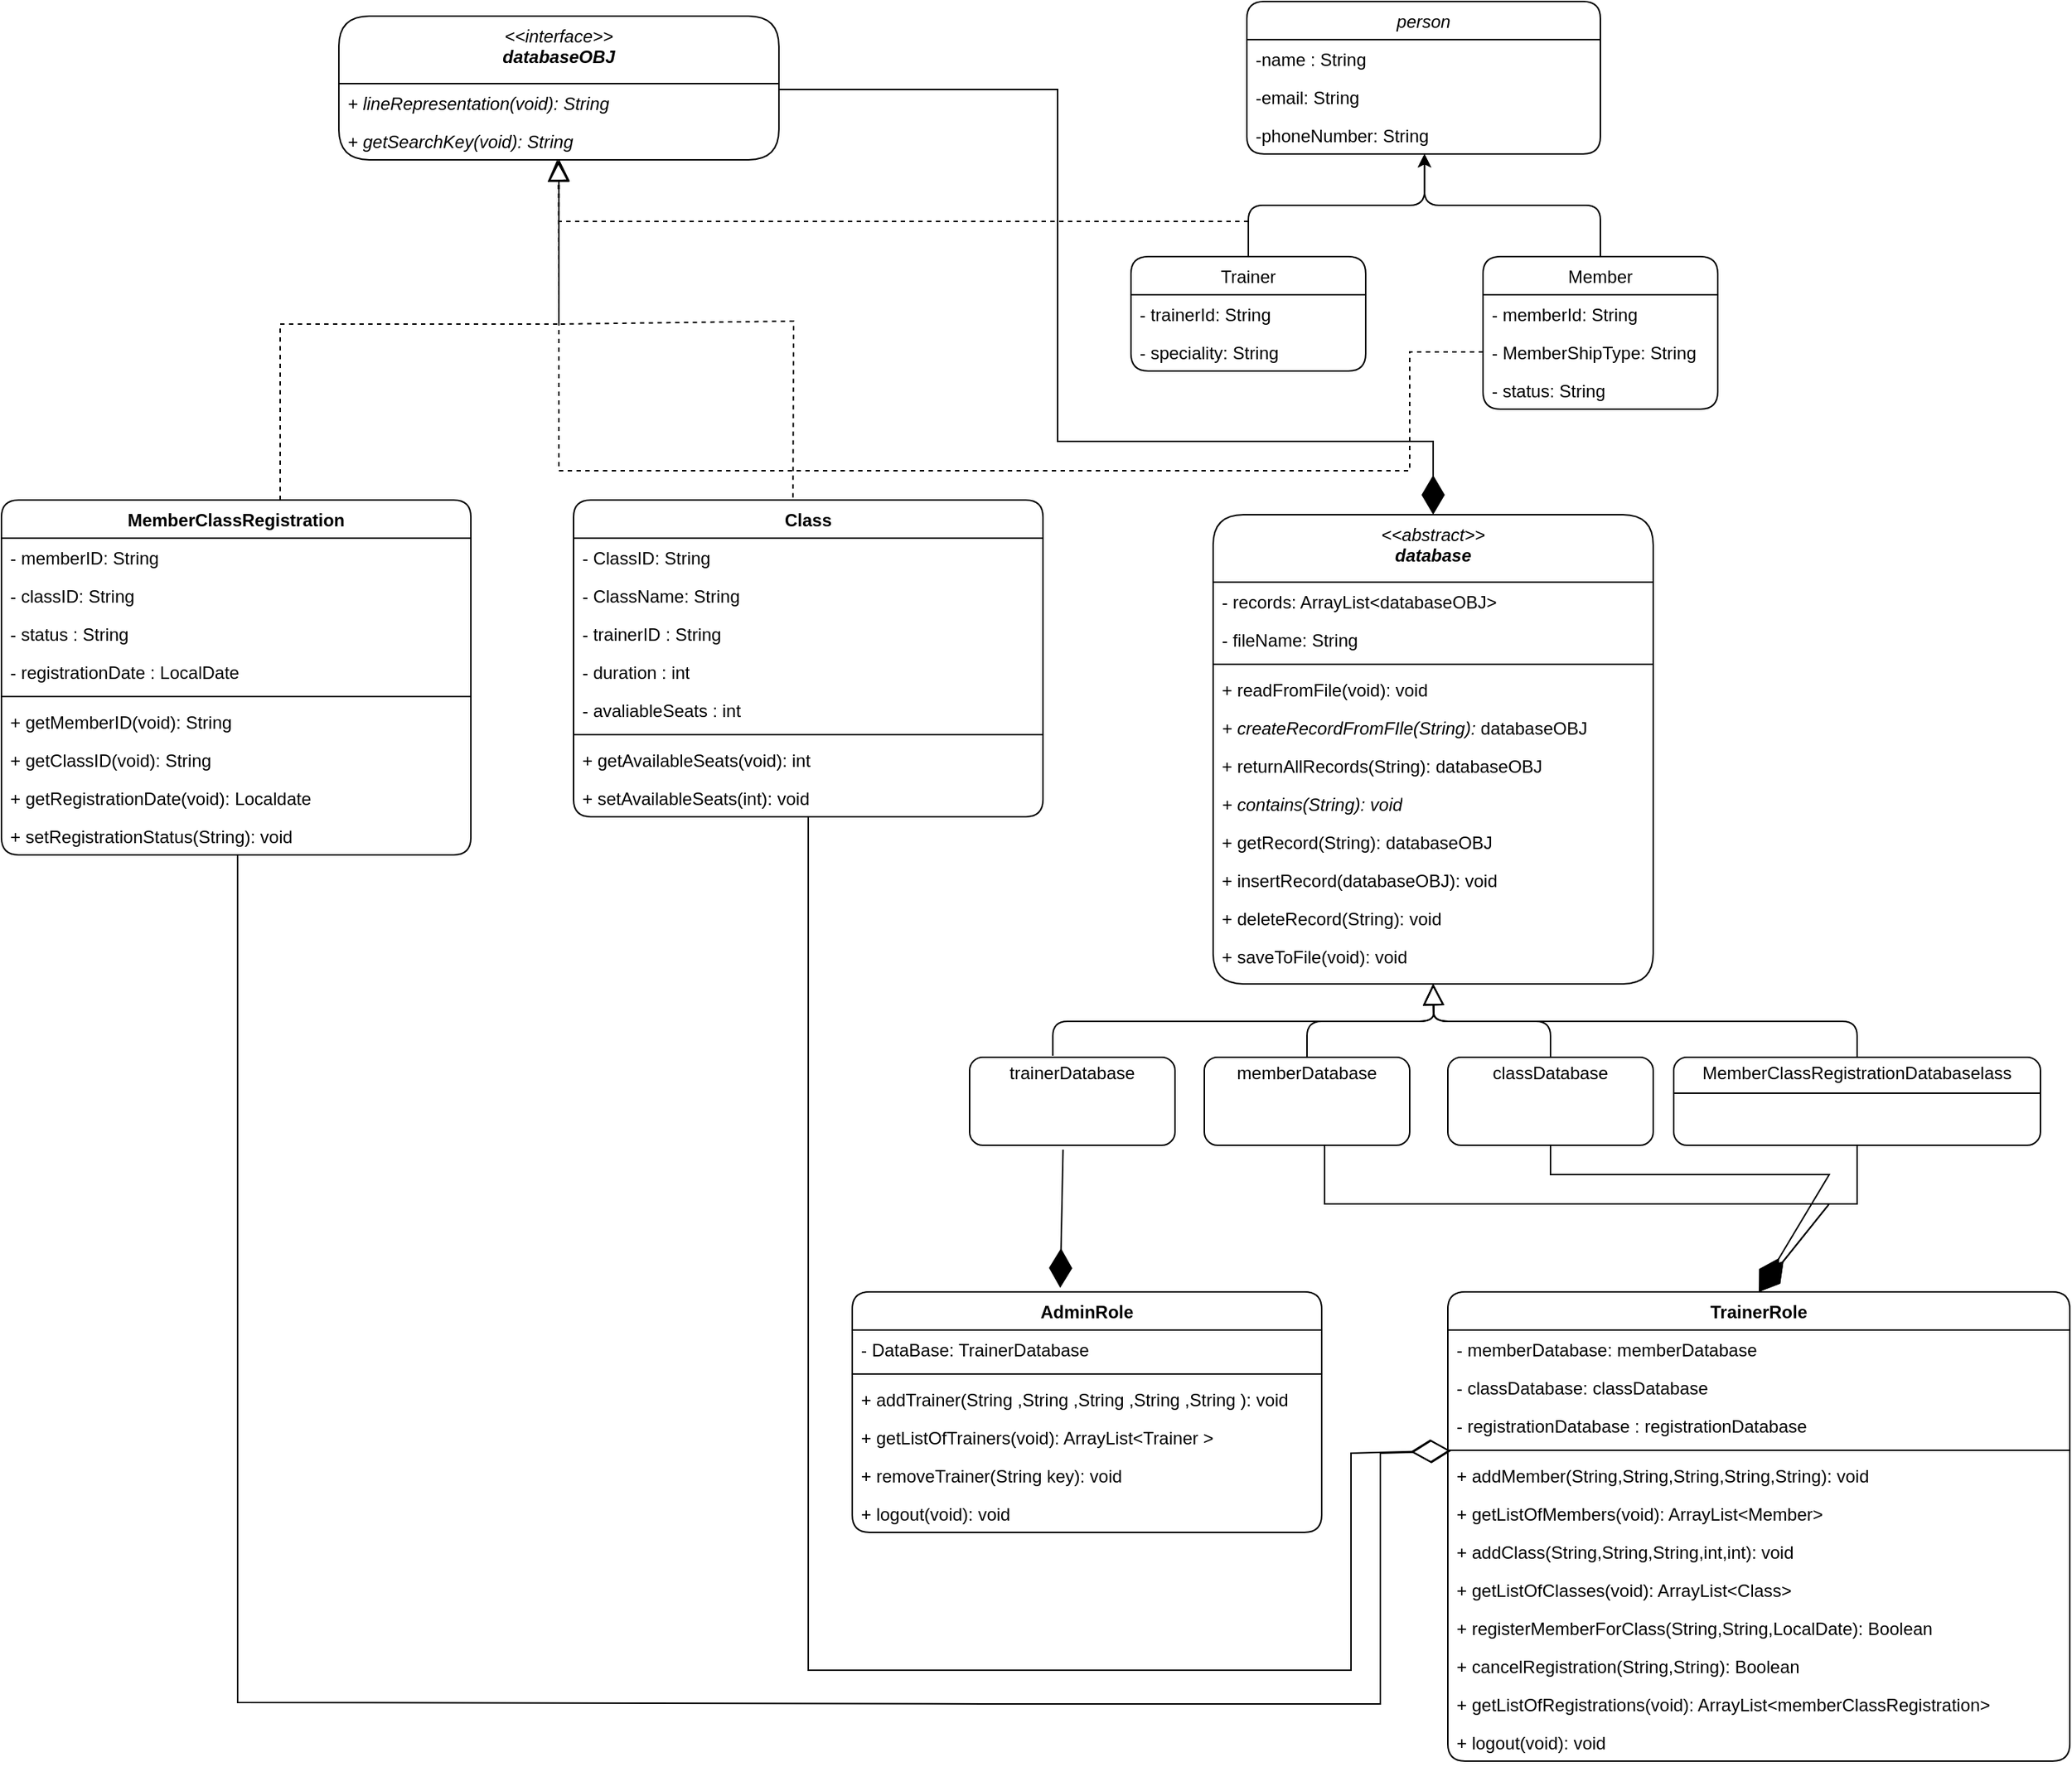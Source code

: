 <mxfile version="24.8.3">
  <diagram name="Page-1" id="gAdB9nPOYO4zGITMe3uy">
    <mxGraphModel dx="3653" dy="667" grid="1" gridSize="10" guides="1" tooltips="1" connect="1" arrows="1" fold="1" page="1" pageScale="1" pageWidth="827" pageHeight="1169" math="0" shadow="0">
      <root>
        <mxCell id="0" />
        <mxCell id="1" parent="0" />
        <mxCell id="HRGRUfHx_FgeZ7gGGEja-18" value="&lt;span style=&quot;font-weight: normal;&quot;&gt;&lt;i&gt;person&lt;/i&gt;&lt;/span&gt;" style="swimlane;fontStyle=1;align=center;verticalAlign=top;childLayout=stackLayout;horizontal=1;startSize=26;horizontalStack=0;resizeParent=1;resizeParentMax=0;resizeLast=0;collapsible=1;marginBottom=0;whiteSpace=wrap;html=1;rounded=1;" parent="1" vertex="1">
          <mxGeometry x="-1391" y="60" width="241" height="104" as="geometry" />
        </mxCell>
        <mxCell id="HRGRUfHx_FgeZ7gGGEja-19" value="-name : String" style="text;strokeColor=none;fillColor=none;align=left;verticalAlign=top;spacingLeft=4;spacingRight=4;overflow=hidden;rotatable=0;points=[[0,0.5],[1,0.5]];portConstraint=eastwest;whiteSpace=wrap;html=1;" parent="HRGRUfHx_FgeZ7gGGEja-18" vertex="1">
          <mxGeometry y="26" width="241" height="26" as="geometry" />
        </mxCell>
        <mxCell id="HRGRUfHx_FgeZ7gGGEja-27" value="-email: String" style="text;strokeColor=none;fillColor=none;align=left;verticalAlign=top;spacingLeft=4;spacingRight=4;overflow=hidden;rotatable=0;points=[[0,0.5],[1,0.5]];portConstraint=eastwest;whiteSpace=wrap;html=1;" parent="HRGRUfHx_FgeZ7gGGEja-18" vertex="1">
          <mxGeometry y="52" width="241" height="26" as="geometry" />
        </mxCell>
        <mxCell id="HRGRUfHx_FgeZ7gGGEja-28" value="-phoneNumber: String" style="text;strokeColor=none;fillColor=none;align=left;verticalAlign=top;spacingLeft=4;spacingRight=4;overflow=hidden;rotatable=0;points=[[0,0.5],[1,0.5]];portConstraint=eastwest;whiteSpace=wrap;html=1;" parent="HRGRUfHx_FgeZ7gGGEja-18" vertex="1">
          <mxGeometry y="78" width="241" height="26" as="geometry" />
        </mxCell>
        <mxCell id="HRGRUfHx_FgeZ7gGGEja-49" style="edgeStyle=orthogonalEdgeStyle;rounded=1;orthogonalLoop=1;jettySize=auto;html=1;exitX=0.5;exitY=0;exitDx=0;exitDy=0;fontFamily=Helvetica;fontSize=12;fontColor=default;fontStyle=0;entryX=0.503;entryY=1.004;entryDx=0;entryDy=0;entryPerimeter=0;" parent="1" source="HRGRUfHx_FgeZ7gGGEja-30" edge="1" target="HRGRUfHx_FgeZ7gGGEja-28">
          <mxGeometry relative="1" as="geometry">
            <mxPoint x="-1280" y="164" as="targetPoint" />
            <Array as="points">
              <mxPoint x="-1390" y="234" />
              <mxPoint x="-1390" y="199" />
              <mxPoint x="-1270" y="199" />
            </Array>
          </mxGeometry>
        </mxCell>
        <mxCell id="HRGRUfHx_FgeZ7gGGEja-30" value="&lt;span style=&quot;font-weight: normal;&quot;&gt;Trainer&lt;/span&gt;" style="swimlane;fontStyle=1;align=center;verticalAlign=top;childLayout=stackLayout;horizontal=1;startSize=26;horizontalStack=0;resizeParent=1;resizeParentMax=0;resizeLast=0;collapsible=1;marginBottom=0;whiteSpace=wrap;html=1;rounded=1;strokeColor=default;fontFamily=Helvetica;fontSize=12;fontColor=default;fillColor=none;" parent="1" vertex="1">
          <mxGeometry x="-1470" y="234" width="160" height="78" as="geometry" />
        </mxCell>
        <mxCell id="HRGRUfHx_FgeZ7gGGEja-31" value="- trainerId: String" style="text;strokeColor=none;fillColor=none;align=left;verticalAlign=top;spacingLeft=4;spacingRight=4;overflow=hidden;rotatable=0;points=[[0,0.5],[1,0.5]];portConstraint=eastwest;whiteSpace=wrap;html=1;fontFamily=Helvetica;fontSize=12;fontColor=default;fontStyle=0;" parent="HRGRUfHx_FgeZ7gGGEja-30" vertex="1">
          <mxGeometry y="26" width="160" height="26" as="geometry" />
        </mxCell>
        <mxCell id="HRGRUfHx_FgeZ7gGGEja-34" value="- speciality: String" style="text;strokeColor=none;fillColor=none;align=left;verticalAlign=top;spacingLeft=4;spacingRight=4;overflow=hidden;rotatable=0;points=[[0,0.5],[1,0.5]];portConstraint=eastwest;whiteSpace=wrap;html=1;fontFamily=Helvetica;fontSize=12;fontColor=default;fontStyle=0;" parent="HRGRUfHx_FgeZ7gGGEja-30" vertex="1">
          <mxGeometry y="52" width="160" height="26" as="geometry" />
        </mxCell>
        <mxCell id="HRGRUfHx_FgeZ7gGGEja-50" style="edgeStyle=orthogonalEdgeStyle;rounded=1;orthogonalLoop=1;jettySize=auto;html=1;exitX=0.5;exitY=0;exitDx=0;exitDy=0;fontFamily=Helvetica;fontSize=12;fontColor=default;fontStyle=0;" parent="1" source="HRGRUfHx_FgeZ7gGGEja-44" edge="1">
          <mxGeometry relative="1" as="geometry">
            <mxPoint x="-1270" y="164" as="targetPoint" />
            <Array as="points">
              <mxPoint x="-1150" y="234" />
              <mxPoint x="-1150" y="199" />
              <mxPoint x="-1270" y="199" />
            </Array>
          </mxGeometry>
        </mxCell>
        <mxCell id="HRGRUfHx_FgeZ7gGGEja-44" value="&lt;span style=&quot;font-weight: normal;&quot;&gt;Member&lt;/span&gt;" style="swimlane;fontStyle=1;align=center;verticalAlign=top;childLayout=stackLayout;horizontal=1;startSize=26;horizontalStack=0;resizeParent=1;resizeParentMax=0;resizeLast=0;collapsible=1;marginBottom=0;whiteSpace=wrap;html=1;rounded=1;strokeColor=default;fontFamily=Helvetica;fontSize=12;fontColor=default;fillColor=none;" parent="1" vertex="1">
          <mxGeometry x="-1230" y="234" width="160" height="104" as="geometry" />
        </mxCell>
        <mxCell id="HRGRUfHx_FgeZ7gGGEja-45" value="- memberId: String" style="text;strokeColor=none;fillColor=none;align=left;verticalAlign=top;spacingLeft=4;spacingRight=4;overflow=hidden;rotatable=0;points=[[0,0.5],[1,0.5]];portConstraint=eastwest;whiteSpace=wrap;html=1;fontFamily=Helvetica;fontSize=12;fontColor=default;fontStyle=0;" parent="HRGRUfHx_FgeZ7gGGEja-44" vertex="1">
          <mxGeometry y="26" width="160" height="26" as="geometry" />
        </mxCell>
        <mxCell id="HRGRUfHx_FgeZ7gGGEja-46" value="- Me&lt;span style=&quot;background-color: initial;&quot;&gt;mberShipType: String&lt;/span&gt;" style="text;strokeColor=none;fillColor=none;align=left;verticalAlign=top;spacingLeft=4;spacingRight=4;overflow=hidden;rotatable=0;points=[[0,0.5],[1,0.5]];portConstraint=eastwest;whiteSpace=wrap;html=1;fontFamily=Helvetica;fontSize=12;fontColor=default;fontStyle=0;" parent="HRGRUfHx_FgeZ7gGGEja-44" vertex="1">
          <mxGeometry y="52" width="160" height="26" as="geometry" />
        </mxCell>
        <mxCell id="HRGRUfHx_FgeZ7gGGEja-48" value="- status: String" style="text;strokeColor=none;fillColor=none;align=left;verticalAlign=top;spacingLeft=4;spacingRight=4;overflow=hidden;rotatable=0;points=[[0,0.5],[1,0.5]];portConstraint=eastwest;whiteSpace=wrap;html=1;fontFamily=Helvetica;fontSize=12;fontColor=default;fontStyle=0;" parent="HRGRUfHx_FgeZ7gGGEja-44" vertex="1">
          <mxGeometry y="78" width="160" height="26" as="geometry" />
        </mxCell>
        <mxCell id="HRGRUfHx_FgeZ7gGGEja-51" value="&lt;div&gt;&lt;span style=&quot;font-weight: normal;&quot;&gt;&lt;i&gt;&amp;lt;&amp;lt;abstract&amp;gt;&amp;gt;&lt;/i&gt;&lt;/span&gt;&lt;/div&gt;&lt;i&gt;database&lt;/i&gt;" style="swimlane;fontStyle=1;align=center;verticalAlign=top;childLayout=stackLayout;horizontal=1;startSize=46;horizontalStack=0;resizeParent=1;resizeParentMax=0;resizeLast=0;collapsible=1;marginBottom=0;whiteSpace=wrap;html=1;rounded=1;strokeColor=default;fontFamily=Helvetica;fontSize=12;fontColor=default;fillColor=none;" parent="1" vertex="1">
          <mxGeometry x="-1414" y="410" width="300" height="320" as="geometry" />
        </mxCell>
        <mxCell id="HRGRUfHx_FgeZ7gGGEja-52" value="- records: ArrayList&amp;lt;databaseOBJ&amp;gt;" style="text;strokeColor=none;fillColor=none;align=left;verticalAlign=top;spacingLeft=4;spacingRight=4;overflow=hidden;rotatable=0;points=[[0,0.5],[1,0.5]];portConstraint=eastwest;whiteSpace=wrap;html=1;fontFamily=Helvetica;fontSize=12;fontColor=default;fontStyle=0;" parent="HRGRUfHx_FgeZ7gGGEja-51" vertex="1">
          <mxGeometry y="46" width="300" height="26" as="geometry" />
        </mxCell>
        <mxCell id="HRGRUfHx_FgeZ7gGGEja-56" value="- fileName: String" style="text;strokeColor=none;fillColor=none;align=left;verticalAlign=top;spacingLeft=4;spacingRight=4;overflow=hidden;rotatable=0;points=[[0,0.5],[1,0.5]];portConstraint=eastwest;whiteSpace=wrap;html=1;fontFamily=Helvetica;fontSize=12;fontColor=default;fontStyle=0;" parent="HRGRUfHx_FgeZ7gGGEja-51" vertex="1">
          <mxGeometry y="72" width="300" height="26" as="geometry" />
        </mxCell>
        <mxCell id="HRGRUfHx_FgeZ7gGGEja-53" value="" style="line;strokeWidth=1;fillColor=none;align=left;verticalAlign=middle;spacingTop=-1;spacingLeft=3;spacingRight=3;rotatable=0;labelPosition=right;points=[];portConstraint=eastwest;strokeColor=inherit;rounded=1;fontFamily=Helvetica;fontSize=12;fontColor=default;fontStyle=0;" parent="HRGRUfHx_FgeZ7gGGEja-51" vertex="1">
          <mxGeometry y="98" width="300" height="8" as="geometry" />
        </mxCell>
        <mxCell id="HRGRUfHx_FgeZ7gGGEja-54" value="+ readFromFile(void): void" style="text;strokeColor=none;fillColor=none;align=left;verticalAlign=top;spacingLeft=4;spacingRight=4;overflow=hidden;rotatable=0;points=[[0,0.5],[1,0.5]];portConstraint=eastwest;whiteSpace=wrap;html=1;fontFamily=Helvetica;fontSize=12;fontColor=default;fontStyle=0;" parent="HRGRUfHx_FgeZ7gGGEja-51" vertex="1">
          <mxGeometry y="106" width="300" height="26" as="geometry" />
        </mxCell>
        <mxCell id="HRGRUfHx_FgeZ7gGGEja-57" value="+ createRecordFromFIle(String):&amp;nbsp;&lt;span style=&quot;font-style: normal;&quot;&gt;databaseOBJ&lt;/span&gt;" style="text;strokeColor=none;fillColor=none;align=left;verticalAlign=top;spacingLeft=4;spacingRight=4;overflow=hidden;rotatable=0;points=[[0,0.5],[1,0.5]];portConstraint=eastwest;whiteSpace=wrap;html=1;fontFamily=Helvetica;fontSize=12;fontColor=default;fontStyle=2;" parent="HRGRUfHx_FgeZ7gGGEja-51" vertex="1">
          <mxGeometry y="132" width="300" height="26" as="geometry" />
        </mxCell>
        <mxCell id="HRGRUfHx_FgeZ7gGGEja-60" value="+ returnAllRecords(String):&amp;nbsp;&lt;span style=&quot;&quot;&gt;databaseOBJ&lt;/span&gt;" style="text;strokeColor=none;fillColor=none;align=left;verticalAlign=top;spacingLeft=4;spacingRight=4;overflow=hidden;rotatable=0;points=[[0,0.5],[1,0.5]];portConstraint=eastwest;whiteSpace=wrap;html=1;fontFamily=Helvetica;fontSize=12;fontColor=default;fontStyle=0;" parent="HRGRUfHx_FgeZ7gGGEja-51" vertex="1">
          <mxGeometry y="158" width="300" height="26" as="geometry" />
        </mxCell>
        <mxCell id="HRGRUfHx_FgeZ7gGGEja-61" value="+ contains(String): void&lt;div&gt;&lt;br&gt;&lt;/div&gt;" style="text;strokeColor=none;fillColor=none;align=left;verticalAlign=top;spacingLeft=4;spacingRight=4;overflow=hidden;rotatable=0;points=[[0,0.5],[1,0.5]];portConstraint=eastwest;whiteSpace=wrap;html=1;fontFamily=Helvetica;fontSize=12;fontColor=default;fontStyle=2;" parent="HRGRUfHx_FgeZ7gGGEja-51" vertex="1">
          <mxGeometry y="184" width="300" height="26" as="geometry" />
        </mxCell>
        <mxCell id="HRGRUfHx_FgeZ7gGGEja-62" value="+ getRecord(String):&amp;nbsp;&lt;span style=&quot;&quot;&gt;databaseOBJ&lt;/span&gt;&lt;div&gt;&lt;br&gt;&lt;/div&gt;" style="text;strokeColor=none;fillColor=none;align=left;verticalAlign=top;spacingLeft=4;spacingRight=4;overflow=hidden;rotatable=0;points=[[0,0.5],[1,0.5]];portConstraint=eastwest;whiteSpace=wrap;html=1;fontFamily=Helvetica;fontSize=12;fontColor=default;fontStyle=0;" parent="HRGRUfHx_FgeZ7gGGEja-51" vertex="1">
          <mxGeometry y="210" width="300" height="26" as="geometry" />
        </mxCell>
        <mxCell id="HRGRUfHx_FgeZ7gGGEja-63" value="+ insertRecord(&lt;span style=&quot;&quot;&gt;databaseOBJ&lt;/span&gt;): void" style="text;strokeColor=none;fillColor=none;align=left;verticalAlign=top;spacingLeft=4;spacingRight=4;overflow=hidden;rotatable=0;points=[[0,0.5],[1,0.5]];portConstraint=eastwest;whiteSpace=wrap;html=1;fontFamily=Helvetica;fontSize=12;fontColor=default;fontStyle=0;" parent="HRGRUfHx_FgeZ7gGGEja-51" vertex="1">
          <mxGeometry y="236" width="300" height="26" as="geometry" />
        </mxCell>
        <mxCell id="HRGRUfHx_FgeZ7gGGEja-64" value="+ deleteRecord(String): void" style="text;strokeColor=none;fillColor=none;align=left;verticalAlign=top;spacingLeft=4;spacingRight=4;overflow=hidden;rotatable=0;points=[[0,0.5],[1,0.5]];portConstraint=eastwest;whiteSpace=wrap;html=1;fontFamily=Helvetica;fontSize=12;fontColor=default;fontStyle=0;" parent="HRGRUfHx_FgeZ7gGGEja-51" vertex="1">
          <mxGeometry y="262" width="300" height="26" as="geometry" />
        </mxCell>
        <mxCell id="HRGRUfHx_FgeZ7gGGEja-65" value="+ saveToFile(void): void" style="text;strokeColor=none;fillColor=none;align=left;verticalAlign=top;spacingLeft=4;spacingRight=4;overflow=hidden;rotatable=0;points=[[0,0.5],[1,0.5]];portConstraint=eastwest;whiteSpace=wrap;html=1;fontFamily=Helvetica;fontSize=12;fontColor=default;fontStyle=0;" parent="HRGRUfHx_FgeZ7gGGEja-51" vertex="1">
          <mxGeometry y="288" width="300" height="32" as="geometry" />
        </mxCell>
        <mxCell id="HRGRUfHx_FgeZ7gGGEja-66" value="&lt;p style=&quot;margin: 4px 0px 0px;&quot;&gt;trainerDatabase&lt;/p&gt;" style="verticalAlign=top;align=center;overflow=fill;html=1;whiteSpace=wrap;rounded=1;strokeColor=default;fontFamily=Helvetica;fontSize=12;fontColor=default;fontStyle=0;fillColor=none;" parent="1" vertex="1">
          <mxGeometry x="-1580" y="780" width="140" height="60" as="geometry" />
        </mxCell>
        <mxCell id="HRGRUfHx_FgeZ7gGGEja-67" value="&lt;p style=&quot;margin:0px;margin-top:4px;text-align:center;&quot;&gt;classDatabase&lt;/p&gt;" style="verticalAlign=top;align=left;overflow=fill;html=1;whiteSpace=wrap;rounded=1;strokeColor=default;fontFamily=Helvetica;fontSize=12;fontColor=default;fontStyle=0;fillColor=none;" parent="1" vertex="1">
          <mxGeometry x="-1254" y="780" width="140" height="60" as="geometry" />
        </mxCell>
        <mxCell id="HRGRUfHx_FgeZ7gGGEja-69" value="&lt;p style=&quot;margin:0px;margin-top:4px;text-align:center;&quot;&gt;MemberClassRegistrationDatabaselass&lt;/p&gt;&lt;hr size=&quot;1&quot; style=&quot;border-style:solid;&quot;&gt;&lt;div style=&quot;height:2px;&quot;&gt;&lt;/div&gt;" style="verticalAlign=top;align=left;overflow=fill;html=1;whiteSpace=wrap;rounded=1;strokeColor=default;fontFamily=Helvetica;fontSize=12;fontColor=default;fontStyle=0;fillColor=none;" parent="1" vertex="1">
          <mxGeometry x="-1100" y="780" width="250" height="60" as="geometry" />
        </mxCell>
        <mxCell id="HRGRUfHx_FgeZ7gGGEja-70" value="&lt;p style=&quot;margin:0px;margin-top:4px;text-align:center;&quot;&gt;&lt;/p&gt;&lt;div style=&quot;text-align: center; height: 2px;&quot;&gt;memberDatabase&lt;/div&gt;" style="verticalAlign=top;align=left;overflow=fill;html=1;whiteSpace=wrap;rounded=1;strokeColor=default;fontFamily=Helvetica;fontSize=12;fontColor=default;fontStyle=0;fillColor=none;" parent="1" vertex="1">
          <mxGeometry x="-1420" y="780" width="140" height="60" as="geometry" />
        </mxCell>
        <mxCell id="HRGRUfHx_FgeZ7gGGEja-80" value="" style="endArrow=block;endFill=0;endSize=12;html=1;rounded=1;fontFamily=Helvetica;fontSize=12;fontColor=default;fontStyle=0;edgeStyle=orthogonalEdgeStyle;exitX=0.5;exitY=0;exitDx=0;exitDy=0;" parent="1" source="HRGRUfHx_FgeZ7gGGEja-70" edge="1">
          <mxGeometry width="160" relative="1" as="geometry">
            <mxPoint x="-1584" y="730" as="sourcePoint" />
            <mxPoint x="-1264" y="730" as="targetPoint" />
          </mxGeometry>
        </mxCell>
        <mxCell id="HRGRUfHx_FgeZ7gGGEja-81" value="" style="endArrow=block;endFill=0;endSize=12;html=1;rounded=1;fontFamily=Helvetica;fontSize=12;fontColor=default;fontStyle=0;edgeStyle=orthogonalEdgeStyle;exitX=0.405;exitY=-0.017;exitDx=0;exitDy=0;exitPerimeter=0;" parent="1" source="HRGRUfHx_FgeZ7gGGEja-66" edge="1">
          <mxGeometry width="160" relative="1" as="geometry">
            <mxPoint x="-1574" y="790" as="sourcePoint" />
            <mxPoint x="-1264" y="730" as="targetPoint" />
          </mxGeometry>
        </mxCell>
        <mxCell id="HRGRUfHx_FgeZ7gGGEja-82" value="" style="endArrow=block;endFill=0;endSize=12;html=1;rounded=1;fontFamily=Helvetica;fontSize=12;fontColor=default;fontStyle=0;edgeStyle=orthogonalEdgeStyle;exitX=0.5;exitY=0;exitDx=0;exitDy=0;" parent="1" source="HRGRUfHx_FgeZ7gGGEja-67" edge="1">
          <mxGeometry width="160" relative="1" as="geometry">
            <mxPoint x="-1427" y="789" as="sourcePoint" />
            <mxPoint x="-1264" y="730" as="targetPoint" />
          </mxGeometry>
        </mxCell>
        <mxCell id="HRGRUfHx_FgeZ7gGGEja-86" value="" style="endArrow=block;endFill=0;endSize=12;html=1;rounded=1;fontFamily=Helvetica;fontSize=12;fontColor=default;fontStyle=0;edgeStyle=orthogonalEdgeStyle;exitX=0.5;exitY=0;exitDx=0;exitDy=0;" parent="1" source="HRGRUfHx_FgeZ7gGGEja-69" edge="1">
          <mxGeometry width="160" relative="1" as="geometry">
            <mxPoint x="-1088" y="790" as="sourcePoint" />
            <mxPoint x="-1264" y="730" as="targetPoint" />
          </mxGeometry>
        </mxCell>
        <mxCell id="HRGRUfHx_FgeZ7gGGEja-91" value="AdminRole" style="swimlane;fontStyle=1;align=center;verticalAlign=top;childLayout=stackLayout;horizontal=1;startSize=26;horizontalStack=0;resizeParent=1;resizeParentMax=0;resizeLast=0;collapsible=1;marginBottom=0;whiteSpace=wrap;html=1;rounded=1;strokeColor=default;fontFamily=Helvetica;fontSize=12;fontColor=default;fillColor=none;" parent="1" vertex="1">
          <mxGeometry x="-1660" y="940" width="320" height="164" as="geometry" />
        </mxCell>
        <mxCell id="HRGRUfHx_FgeZ7gGGEja-92" value="- DataBase: TrainerDatabase" style="text;strokeColor=none;fillColor=none;align=left;verticalAlign=top;spacingLeft=4;spacingRight=4;overflow=hidden;rotatable=0;points=[[0,0.5],[1,0.5]];portConstraint=eastwest;whiteSpace=wrap;html=1;fontFamily=Helvetica;fontSize=12;fontColor=default;fontStyle=0;" parent="HRGRUfHx_FgeZ7gGGEja-91" vertex="1">
          <mxGeometry y="26" width="320" height="26" as="geometry" />
        </mxCell>
        <mxCell id="HRGRUfHx_FgeZ7gGGEja-93" value="" style="line;strokeWidth=1;fillColor=none;align=left;verticalAlign=middle;spacingTop=-1;spacingLeft=3;spacingRight=3;rotatable=0;labelPosition=right;points=[];portConstraint=eastwest;strokeColor=inherit;rounded=1;fontFamily=Helvetica;fontSize=12;fontColor=default;fontStyle=0;" parent="HRGRUfHx_FgeZ7gGGEja-91" vertex="1">
          <mxGeometry y="52" width="320" height="8" as="geometry" />
        </mxCell>
        <mxCell id="HRGRUfHx_FgeZ7gGGEja-94" value="+ addTrainer(String&amp;nbsp;,String&amp;nbsp;,String&amp;nbsp;,String&amp;nbsp;,String&amp;nbsp;): void" style="text;strokeColor=none;fillColor=none;align=left;verticalAlign=top;spacingLeft=4;spacingRight=4;overflow=hidden;rotatable=0;points=[[0,0.5],[1,0.5]];portConstraint=eastwest;whiteSpace=wrap;html=1;fontFamily=Helvetica;fontSize=12;fontColor=default;fontStyle=0;" parent="HRGRUfHx_FgeZ7gGGEja-91" vertex="1">
          <mxGeometry y="60" width="320" height="26" as="geometry" />
        </mxCell>
        <mxCell id="HRGRUfHx_FgeZ7gGGEja-95" value="+ getListOfTrainers(void): ArrayList&amp;lt;Trainer &amp;gt;" style="text;strokeColor=none;fillColor=none;align=left;verticalAlign=top;spacingLeft=4;spacingRight=4;overflow=hidden;rotatable=0;points=[[0,0.5],[1,0.5]];portConstraint=eastwest;whiteSpace=wrap;html=1;fontFamily=Helvetica;fontSize=12;fontColor=default;fontStyle=0;" parent="HRGRUfHx_FgeZ7gGGEja-91" vertex="1">
          <mxGeometry y="86" width="320" height="26" as="geometry" />
        </mxCell>
        <mxCell id="HRGRUfHx_FgeZ7gGGEja-96" value="+ removeTrainer(String key): void" style="text;strokeColor=none;fillColor=none;align=left;verticalAlign=top;spacingLeft=4;spacingRight=4;overflow=hidden;rotatable=0;points=[[0,0.5],[1,0.5]];portConstraint=eastwest;whiteSpace=wrap;html=1;fontFamily=Helvetica;fontSize=12;fontColor=default;fontStyle=0;" parent="HRGRUfHx_FgeZ7gGGEja-91" vertex="1">
          <mxGeometry y="112" width="320" height="26" as="geometry" />
        </mxCell>
        <mxCell id="HRGRUfHx_FgeZ7gGGEja-97" value="+ logout(void): void" style="text;strokeColor=none;fillColor=none;align=left;verticalAlign=top;spacingLeft=4;spacingRight=4;overflow=hidden;rotatable=0;points=[[0,0.5],[1,0.5]];portConstraint=eastwest;whiteSpace=wrap;html=1;fontFamily=Helvetica;fontSize=12;fontColor=default;fontStyle=0;" parent="HRGRUfHx_FgeZ7gGGEja-91" vertex="1">
          <mxGeometry y="138" width="320" height="26" as="geometry" />
        </mxCell>
        <mxCell id="HRGRUfHx_FgeZ7gGGEja-98" value="Class" style="swimlane;fontStyle=1;align=center;verticalAlign=top;childLayout=stackLayout;horizontal=1;startSize=26;horizontalStack=0;resizeParent=1;resizeParentMax=0;resizeLast=0;collapsible=1;marginBottom=0;whiteSpace=wrap;html=1;rounded=1;strokeColor=default;fontFamily=Helvetica;fontSize=12;fontColor=default;fillColor=none;" parent="1" vertex="1">
          <mxGeometry x="-1850" y="400" width="320" height="216" as="geometry" />
        </mxCell>
        <mxCell id="HRGRUfHx_FgeZ7gGGEja-99" value="- ClassID: String" style="text;strokeColor=none;fillColor=none;align=left;verticalAlign=top;spacingLeft=4;spacingRight=4;overflow=hidden;rotatable=0;points=[[0,0.5],[1,0.5]];portConstraint=eastwest;whiteSpace=wrap;html=1;fontFamily=Helvetica;fontSize=12;fontColor=default;fontStyle=0;" parent="HRGRUfHx_FgeZ7gGGEja-98" vertex="1">
          <mxGeometry y="26" width="320" height="26" as="geometry" />
        </mxCell>
        <mxCell id="HRGRUfHx_FgeZ7gGGEja-102" value="- ClassName: String" style="text;strokeColor=none;fillColor=none;align=left;verticalAlign=top;spacingLeft=4;spacingRight=4;overflow=hidden;rotatable=0;points=[[0,0.5],[1,0.5]];portConstraint=eastwest;whiteSpace=wrap;html=1;fontFamily=Helvetica;fontSize=12;fontColor=default;fontStyle=0;" parent="HRGRUfHx_FgeZ7gGGEja-98" vertex="1">
          <mxGeometry y="52" width="320" height="26" as="geometry" />
        </mxCell>
        <mxCell id="HRGRUfHx_FgeZ7gGGEja-104" value="-&amp;nbsp;trainerID&amp;nbsp;&lt;span style=&quot;color: rgba(0, 0, 0, 0); font-family: monospace; font-size: 0px; text-wrap: nowrap;&quot;&gt;%3CmxGraphModel%3E%3Croot%3E%3CmxCell%20id%3D%220%22%2F%3E%3CmxCell%20id%3D%221%22%20parent%3D%220%22%2F%3E%3CmxCell%20id%3D%222%22%20value%3D%22-%20ClassName%3A%20String%22%20style%3D%22text%3BstrokeColor%3Dnone%3BfillColor%3Dnone%3Balign%3Dleft%3BverticalAlign%3Dtop%3BspacingLeft%3D4%3BspacingRight%3D4%3Boverflow%3Dhidden%3Brotatable%3D0%3Bpoints%3D%5B%5B0%2C0.5%5D%2C%5B1%2C0.5%5D%5D%3BportConstraint%3Deastwest%3BwhiteSpace%3Dwrap%3Bhtml%3D1%3BfontFamily%3DHelvetica%3BfontSize%3D12%3BfontColor%3Ddefault%3BfontStyle%3D0%3B%22%20vertex%3D%221%22%20parent%3D%221%22%3E%3CmxGeometry%20x%3D%22-690%22%20y%3D%22388%22%20width%3D%22160%22%20height%3D%2226%22%20as%3D%22geometry%22%2F%3E%3C%2FmxCell%3E%3C%2Froot%3E%3C%2FmxGraphModel%3E&lt;/span&gt;: String" style="text;strokeColor=none;fillColor=none;align=left;verticalAlign=top;spacingLeft=4;spacingRight=4;overflow=hidden;rotatable=0;points=[[0,0.5],[1,0.5]];portConstraint=eastwest;whiteSpace=wrap;html=1;fontFamily=Helvetica;fontSize=12;fontColor=default;fontStyle=0;" parent="HRGRUfHx_FgeZ7gGGEja-98" vertex="1">
          <mxGeometry y="78" width="320" height="26" as="geometry" />
        </mxCell>
        <mxCell id="HRGRUfHx_FgeZ7gGGEja-105" value="- duration : int" style="text;strokeColor=none;fillColor=none;align=left;verticalAlign=top;spacingLeft=4;spacingRight=4;overflow=hidden;rotatable=0;points=[[0,0.5],[1,0.5]];portConstraint=eastwest;whiteSpace=wrap;html=1;fontFamily=Helvetica;fontSize=12;fontColor=default;fontStyle=0;" parent="HRGRUfHx_FgeZ7gGGEja-98" vertex="1">
          <mxGeometry y="104" width="320" height="26" as="geometry" />
        </mxCell>
        <mxCell id="HRGRUfHx_FgeZ7gGGEja-106" value="- avaliableSeats : int" style="text;strokeColor=none;fillColor=none;align=left;verticalAlign=top;spacingLeft=4;spacingRight=4;overflow=hidden;rotatable=0;points=[[0,0.5],[1,0.5]];portConstraint=eastwest;whiteSpace=wrap;html=1;fontFamily=Helvetica;fontSize=12;fontColor=default;fontStyle=0;" parent="HRGRUfHx_FgeZ7gGGEja-98" vertex="1">
          <mxGeometry y="130" width="320" height="26" as="geometry" />
        </mxCell>
        <mxCell id="HRGRUfHx_FgeZ7gGGEja-100" value="" style="line;strokeWidth=1;fillColor=none;align=left;verticalAlign=middle;spacingTop=-1;spacingLeft=3;spacingRight=3;rotatable=0;labelPosition=right;points=[];portConstraint=eastwest;strokeColor=inherit;rounded=1;fontFamily=Helvetica;fontSize=12;fontColor=default;fontStyle=0;" parent="HRGRUfHx_FgeZ7gGGEja-98" vertex="1">
          <mxGeometry y="156" width="320" height="8" as="geometry" />
        </mxCell>
        <mxCell id="HRGRUfHx_FgeZ7gGGEja-101" value="+ getAvailableSeats(void): int" style="text;strokeColor=none;fillColor=none;align=left;verticalAlign=top;spacingLeft=4;spacingRight=4;overflow=hidden;rotatable=0;points=[[0,0.5],[1,0.5]];portConstraint=eastwest;whiteSpace=wrap;html=1;fontFamily=Helvetica;fontSize=12;fontColor=default;fontStyle=0;" parent="HRGRUfHx_FgeZ7gGGEja-98" vertex="1">
          <mxGeometry y="164" width="320" height="26" as="geometry" />
        </mxCell>
        <mxCell id="HRGRUfHx_FgeZ7gGGEja-109" value="+ setAvailableSeats(int): void" style="text;strokeColor=none;fillColor=none;align=left;verticalAlign=top;spacingLeft=4;spacingRight=4;overflow=hidden;rotatable=0;points=[[0,0.5],[1,0.5]];portConstraint=eastwest;whiteSpace=wrap;html=1;fontFamily=Helvetica;fontSize=12;fontColor=default;fontStyle=0;" parent="HRGRUfHx_FgeZ7gGGEja-98" vertex="1">
          <mxGeometry y="190" width="320" height="26" as="geometry" />
        </mxCell>
        <mxCell id="HRGRUfHx_FgeZ7gGGEja-116" value="MemberClassRegistration" style="swimlane;fontStyle=1;align=center;verticalAlign=top;childLayout=stackLayout;horizontal=1;startSize=26;horizontalStack=0;resizeParent=1;resizeParentMax=0;resizeLast=0;collapsible=1;marginBottom=0;whiteSpace=wrap;html=1;rounded=1;strokeColor=default;fontFamily=Helvetica;fontSize=12;fontColor=default;fillColor=none;" parent="1" vertex="1">
          <mxGeometry x="-2240" y="400" width="320" height="242" as="geometry" />
        </mxCell>
        <mxCell id="HRGRUfHx_FgeZ7gGGEja-117" value="- memberID: String" style="text;strokeColor=none;fillColor=none;align=left;verticalAlign=top;spacingLeft=4;spacingRight=4;overflow=hidden;rotatable=0;points=[[0,0.5],[1,0.5]];portConstraint=eastwest;whiteSpace=wrap;html=1;fontFamily=Helvetica;fontSize=12;fontColor=default;fontStyle=0;" parent="HRGRUfHx_FgeZ7gGGEja-116" vertex="1">
          <mxGeometry y="26" width="320" height="26" as="geometry" />
        </mxCell>
        <mxCell id="HRGRUfHx_FgeZ7gGGEja-118" value="- classID: String" style="text;strokeColor=none;fillColor=none;align=left;verticalAlign=top;spacingLeft=4;spacingRight=4;overflow=hidden;rotatable=0;points=[[0,0.5],[1,0.5]];portConstraint=eastwest;whiteSpace=wrap;html=1;fontFamily=Helvetica;fontSize=12;fontColor=default;fontStyle=0;" parent="HRGRUfHx_FgeZ7gGGEja-116" vertex="1">
          <mxGeometry y="52" width="320" height="26" as="geometry" />
        </mxCell>
        <mxCell id="HRGRUfHx_FgeZ7gGGEja-119" value="-&amp;nbsp;status&amp;nbsp;&lt;span style=&quot;color: rgba(0, 0, 0, 0); font-family: monospace; font-size: 0px; text-wrap: nowrap;&quot;&gt;%3CmxGraphModel%3E%3Croot%3E%3CmxCell%20id%3D%220%22%2F%3E%3CmxCell%20id%3D%221%22%20parent%3D%220%22%2F%3E%3CmxCell%20id%3D%222%22%20value%3D%22-%20ClassName%3A%20String%22%20style%3D%22text%3BstrokeColor%3Dnone%3BfillColor%3Dnone%3Balign%3Dleft%3BverticalAlign%3Dtop%3BspacingLeft%3D4%3BspacingRight%3D4%3Boverflow%3Dhidden%3Brotatable%3D0%3Bpoints%3D%5B%5B0%2C0.5%5D%2C%5B1%2C0.5%5D%5D%3BportConstraint%3Deastwest%3BwhiteSpace%3Dwrap%3Bhtml%3D1%3BfontFamily%3DHelvetica%3BfontSize%3D12%3BfontColor%3Ddefault%3BfontStyle%3D0%3B%22%20vertex%3D%221%22%20parent%3D%221%22%3E%3CmxGeometry%20x%3D%22-690%22%20y%3D%22388%22%20width%3D%22160%22%20height%3D%2226%22%20as%3D%22geometry%22%2F%3E%3C%2FmxCell%3E%3C%2Froot%3E%3C%2FmxGraphModel%3E&lt;/span&gt;: String" style="text;strokeColor=none;fillColor=none;align=left;verticalAlign=top;spacingLeft=4;spacingRight=4;overflow=hidden;rotatable=0;points=[[0,0.5],[1,0.5]];portConstraint=eastwest;whiteSpace=wrap;html=1;fontFamily=Helvetica;fontSize=12;fontColor=default;fontStyle=0;" parent="HRGRUfHx_FgeZ7gGGEja-116" vertex="1">
          <mxGeometry y="78" width="320" height="26" as="geometry" />
        </mxCell>
        <mxCell id="HRGRUfHx_FgeZ7gGGEja-120" value="- registrationDate : LocalDate" style="text;strokeColor=none;fillColor=none;align=left;verticalAlign=top;spacingLeft=4;spacingRight=4;overflow=hidden;rotatable=0;points=[[0,0.5],[1,0.5]];portConstraint=eastwest;whiteSpace=wrap;html=1;fontFamily=Helvetica;fontSize=12;fontColor=default;fontStyle=0;" parent="HRGRUfHx_FgeZ7gGGEja-116" vertex="1">
          <mxGeometry y="104" width="320" height="26" as="geometry" />
        </mxCell>
        <mxCell id="HRGRUfHx_FgeZ7gGGEja-122" value="" style="line;strokeWidth=1;fillColor=none;align=left;verticalAlign=middle;spacingTop=-1;spacingLeft=3;spacingRight=3;rotatable=0;labelPosition=right;points=[];portConstraint=eastwest;strokeColor=inherit;rounded=1;fontFamily=Helvetica;fontSize=12;fontColor=default;fontStyle=0;" parent="HRGRUfHx_FgeZ7gGGEja-116" vertex="1">
          <mxGeometry y="130" width="320" height="8" as="geometry" />
        </mxCell>
        <mxCell id="HRGRUfHx_FgeZ7gGGEja-123" value="+ getMemberID(void): String" style="text;strokeColor=none;fillColor=none;align=left;verticalAlign=top;spacingLeft=4;spacingRight=4;overflow=hidden;rotatable=0;points=[[0,0.5],[1,0.5]];portConstraint=eastwest;whiteSpace=wrap;html=1;fontFamily=Helvetica;fontSize=12;fontColor=default;fontStyle=0;" parent="HRGRUfHx_FgeZ7gGGEja-116" vertex="1">
          <mxGeometry y="138" width="320" height="26" as="geometry" />
        </mxCell>
        <mxCell id="HRGRUfHx_FgeZ7gGGEja-124" value="+ getClassID(void): String" style="text;strokeColor=none;fillColor=none;align=left;verticalAlign=top;spacingLeft=4;spacingRight=4;overflow=hidden;rotatable=0;points=[[0,0.5],[1,0.5]];portConstraint=eastwest;whiteSpace=wrap;html=1;fontFamily=Helvetica;fontSize=12;fontColor=default;fontStyle=0;" parent="HRGRUfHx_FgeZ7gGGEja-116" vertex="1">
          <mxGeometry y="164" width="320" height="26" as="geometry" />
        </mxCell>
        <mxCell id="P1cCkZc824jhCqTwxMv9-28" value="+ getRegistrationDate(void): Localdate" style="text;strokeColor=none;fillColor=none;align=left;verticalAlign=top;spacingLeft=4;spacingRight=4;overflow=hidden;rotatable=0;points=[[0,0.5],[1,0.5]];portConstraint=eastwest;whiteSpace=wrap;html=1;fontFamily=Helvetica;fontSize=12;fontColor=default;fontStyle=0;" parent="HRGRUfHx_FgeZ7gGGEja-116" vertex="1">
          <mxGeometry y="190" width="320" height="26" as="geometry" />
        </mxCell>
        <mxCell id="HRGRUfHx_FgeZ7gGGEja-125" value="+&amp;nbsp;&lt;span data-teams=&quot;true&quot;&gt;&lt;span dir=&quot;ltr&quot; class=&quot;ui-provider jy jz ka kb kc kd ke kf kg kh ki kj kk kl km kn ko kp kq kr ks kt ku kv kw kx ky kz la lb lc ld le lf lg&quot;&gt;setRegistrationStatus(String&lt;/span&gt;&lt;/span&gt;): void" style="text;strokeColor=none;fillColor=none;align=left;verticalAlign=top;spacingLeft=4;spacingRight=4;overflow=hidden;rotatable=0;points=[[0,0.5],[1,0.5]];portConstraint=eastwest;whiteSpace=wrap;html=1;fontFamily=Helvetica;fontSize=12;fontColor=default;fontStyle=0;" parent="HRGRUfHx_FgeZ7gGGEja-116" vertex="1">
          <mxGeometry y="216" width="320" height="26" as="geometry" />
        </mxCell>
        <mxCell id="HRGRUfHx_FgeZ7gGGEja-128" value="TrainerRole" style="swimlane;fontStyle=1;align=center;verticalAlign=top;childLayout=stackLayout;horizontal=1;startSize=26;horizontalStack=0;resizeParent=1;resizeParentMax=0;resizeLast=0;collapsible=1;marginBottom=0;whiteSpace=wrap;html=1;rounded=1;strokeColor=default;fontFamily=Helvetica;fontSize=12;fontColor=default;fillColor=none;" parent="1" vertex="1">
          <mxGeometry x="-1254" y="940" width="424" height="320" as="geometry" />
        </mxCell>
        <mxCell id="HRGRUfHx_FgeZ7gGGEja-129" value="- memberDatabase: memberDatabase" style="text;strokeColor=none;fillColor=none;align=left;verticalAlign=top;spacingLeft=4;spacingRight=4;overflow=hidden;rotatable=0;points=[[0,0.5],[1,0.5]];portConstraint=eastwest;whiteSpace=wrap;html=1;fontFamily=Helvetica;fontSize=12;fontColor=default;fontStyle=0;" parent="HRGRUfHx_FgeZ7gGGEja-128" vertex="1">
          <mxGeometry y="26" width="424" height="26" as="geometry" />
        </mxCell>
        <mxCell id="HRGRUfHx_FgeZ7gGGEja-130" value="- classDatabase: classDatabase" style="text;strokeColor=none;fillColor=none;align=left;verticalAlign=top;spacingLeft=4;spacingRight=4;overflow=hidden;rotatable=0;points=[[0,0.5],[1,0.5]];portConstraint=eastwest;whiteSpace=wrap;html=1;fontFamily=Helvetica;fontSize=12;fontColor=default;fontStyle=0;" parent="HRGRUfHx_FgeZ7gGGEja-128" vertex="1">
          <mxGeometry y="52" width="424" height="26" as="geometry" />
        </mxCell>
        <mxCell id="HRGRUfHx_FgeZ7gGGEja-131" value="-&amp;nbsp;registrationDatabase&amp;nbsp;&lt;span style=&quot;color: rgba(0, 0, 0, 0); font-family: monospace; font-size: 0px; text-wrap: nowrap;&quot;&gt;%3CmxGraphModel%3E%3Croot%3E%3CmxCell%20id%3D%220%22%2F%3E%3CmxCell%20id%3D%221%22%20parent%3D%220%22%2F%3E%3CmxCell%20id%3D%222%22%20value%3D%22-%20ClassName%3A%20String%22%20style%3D%22text%3BstrokeColor%3Dnone%3BfillColor%3Dnone%3Balign%3Dleft%3BverticalAlign%3Dtop%3BspacingLeft%3D4%3BspacingRight%3D4%3Boverflow%3Dhidden%3Brotatable%3D0%3Bpoints%3D%5B%5B0%2C0.5%5D%2C%5B1%2C0.5%5D%5D%3BportConstraint%3Deastwest%3BwhiteSpace%3Dwrap%3Bhtml%3D1%3BfontFamily%3DHelvetica%3BfontSize%3D12%3BfontColor%3Ddefault%3BfontStyle%3D0%3B%22%20vertex%3D%221%22%20parent%3D%221%22%3E%3CmxGeometry%20x%3D%22-690%22%20y%3D%22388%22%20width%3D%22160%22%20height%3D%2226%22%20as%3D%22geometry%22%2F%3E%3C%2FmxCell%3E%3C%2Froot%3E%3C%2FmxGraphModel%3E&lt;/span&gt;: registrationDatabase" style="text;strokeColor=none;fillColor=none;align=left;verticalAlign=top;spacingLeft=4;spacingRight=4;overflow=hidden;rotatable=0;points=[[0,0.5],[1,0.5]];portConstraint=eastwest;whiteSpace=wrap;html=1;fontFamily=Helvetica;fontSize=12;fontColor=default;fontStyle=0;" parent="HRGRUfHx_FgeZ7gGGEja-128" vertex="1">
          <mxGeometry y="78" width="424" height="26" as="geometry" />
        </mxCell>
        <mxCell id="HRGRUfHx_FgeZ7gGGEja-133" value="" style="line;strokeWidth=1;fillColor=none;align=left;verticalAlign=middle;spacingTop=-1;spacingLeft=3;spacingRight=3;rotatable=0;labelPosition=right;points=[];portConstraint=eastwest;strokeColor=inherit;rounded=1;fontFamily=Helvetica;fontSize=12;fontColor=default;fontStyle=0;" parent="HRGRUfHx_FgeZ7gGGEja-128" vertex="1">
          <mxGeometry y="104" width="424" height="8" as="geometry" />
        </mxCell>
        <mxCell id="HRGRUfHx_FgeZ7gGGEja-134" value="+ addMember(String,String,String,String,String): void" style="text;strokeColor=none;fillColor=none;align=left;verticalAlign=top;spacingLeft=4;spacingRight=4;overflow=hidden;rotatable=0;points=[[0,0.5],[1,0.5]];portConstraint=eastwest;whiteSpace=wrap;html=1;fontFamily=Helvetica;fontSize=12;fontColor=default;fontStyle=0;" parent="HRGRUfHx_FgeZ7gGGEja-128" vertex="1">
          <mxGeometry y="112" width="424" height="26" as="geometry" />
        </mxCell>
        <mxCell id="HRGRUfHx_FgeZ7gGGEja-135" value="+ getListOfMembers(void): ArrayList&amp;lt;Member&amp;gt;" style="text;strokeColor=none;fillColor=none;align=left;verticalAlign=top;spacingLeft=4;spacingRight=4;overflow=hidden;rotatable=0;points=[[0,0.5],[1,0.5]];portConstraint=eastwest;whiteSpace=wrap;html=1;fontFamily=Helvetica;fontSize=12;fontColor=default;fontStyle=0;" parent="HRGRUfHx_FgeZ7gGGEja-128" vertex="1">
          <mxGeometry y="138" width="424" height="26" as="geometry" />
        </mxCell>
        <mxCell id="HRGRUfHx_FgeZ7gGGEja-136" value="+ addClass(String,String,String,int,int): void" style="text;strokeColor=none;fillColor=none;align=left;verticalAlign=top;spacingLeft=4;spacingRight=4;overflow=hidden;rotatable=0;points=[[0,0.5],[1,0.5]];portConstraint=eastwest;whiteSpace=wrap;html=1;fontFamily=Helvetica;fontSize=12;fontColor=default;fontStyle=0;" parent="HRGRUfHx_FgeZ7gGGEja-128" vertex="1">
          <mxGeometry y="164" width="424" height="26" as="geometry" />
        </mxCell>
        <mxCell id="HRGRUfHx_FgeZ7gGGEja-137" value="+ getListOfClasses(void): ArrayList&amp;lt;Class&amp;gt;" style="text;strokeColor=none;fillColor=none;align=left;verticalAlign=top;spacingLeft=4;spacingRight=4;overflow=hidden;rotatable=0;points=[[0,0.5],[1,0.5]];portConstraint=eastwest;whiteSpace=wrap;html=1;fontFamily=Helvetica;fontSize=12;fontColor=default;fontStyle=0;" parent="HRGRUfHx_FgeZ7gGGEja-128" vertex="1">
          <mxGeometry y="190" width="424" height="26" as="geometry" />
        </mxCell>
        <mxCell id="HRGRUfHx_FgeZ7gGGEja-140" value="+ registerMemberForClass(String,String,LocalDate): Boolean" style="text;strokeColor=none;fillColor=none;align=left;verticalAlign=top;spacingLeft=4;spacingRight=4;overflow=hidden;rotatable=0;points=[[0,0.5],[1,0.5]];portConstraint=eastwest;whiteSpace=wrap;html=1;fontFamily=Helvetica;fontSize=12;fontColor=default;fontStyle=0;" parent="HRGRUfHx_FgeZ7gGGEja-128" vertex="1">
          <mxGeometry y="216" width="424" height="26" as="geometry" />
        </mxCell>
        <mxCell id="HRGRUfHx_FgeZ7gGGEja-141" value="+ cancelRegistration(String,String): Boolean" style="text;strokeColor=none;fillColor=none;align=left;verticalAlign=top;spacingLeft=4;spacingRight=4;overflow=hidden;rotatable=0;points=[[0,0.5],[1,0.5]];portConstraint=eastwest;whiteSpace=wrap;html=1;fontFamily=Helvetica;fontSize=12;fontColor=default;fontStyle=0;" parent="HRGRUfHx_FgeZ7gGGEja-128" vertex="1">
          <mxGeometry y="242" width="424" height="26" as="geometry" />
        </mxCell>
        <mxCell id="HRGRUfHx_FgeZ7gGGEja-142" value="+ getListOfRegistrations(void): ArrayList&amp;lt;memberClassRegistration&amp;gt;" style="text;strokeColor=none;fillColor=none;align=left;verticalAlign=top;spacingLeft=4;spacingRight=4;overflow=hidden;rotatable=0;points=[[0,0.5],[1,0.5]];portConstraint=eastwest;whiteSpace=wrap;html=1;fontFamily=Helvetica;fontSize=12;fontColor=default;fontStyle=0;" parent="HRGRUfHx_FgeZ7gGGEja-128" vertex="1">
          <mxGeometry y="268" width="424" height="26" as="geometry" />
        </mxCell>
        <mxCell id="HRGRUfHx_FgeZ7gGGEja-143" value="+ logout(void): void" style="text;strokeColor=none;fillColor=none;align=left;verticalAlign=top;spacingLeft=4;spacingRight=4;overflow=hidden;rotatable=0;points=[[0,0.5],[1,0.5]];portConstraint=eastwest;whiteSpace=wrap;html=1;fontFamily=Helvetica;fontSize=12;fontColor=default;fontStyle=0;" parent="HRGRUfHx_FgeZ7gGGEja-128" vertex="1">
          <mxGeometry y="294" width="424" height="26" as="geometry" />
        </mxCell>
        <mxCell id="P1cCkZc824jhCqTwxMv9-4" value="&lt;div&gt;&lt;span style=&quot;font-weight: normal;&quot;&gt;&lt;i&gt;&amp;lt;&amp;lt;interface&amp;gt;&amp;gt;&lt;/i&gt;&lt;/span&gt;&lt;/div&gt;&lt;i&gt;databaseOBJ&lt;/i&gt;" style="swimlane;fontStyle=1;align=center;verticalAlign=top;childLayout=stackLayout;horizontal=1;startSize=46;horizontalStack=0;resizeParent=1;resizeParentMax=0;resizeLast=0;collapsible=1;marginBottom=0;whiteSpace=wrap;html=1;rounded=1;strokeColor=default;fontFamily=Helvetica;fontSize=12;fontColor=default;fillColor=none;" parent="1" vertex="1">
          <mxGeometry x="-2010" y="70" width="300" height="98" as="geometry" />
        </mxCell>
        <mxCell id="HRGRUfHx_FgeZ7gGGEja-127" value="+ lineRepresentation(void): String" style="text;strokeColor=none;fillColor=none;align=left;verticalAlign=top;spacingLeft=4;spacingRight=4;overflow=hidden;rotatable=0;points=[[0,0.5],[1,0.5]];portConstraint=eastwest;whiteSpace=wrap;html=1;fontFamily=Helvetica;fontSize=12;fontColor=default;fontStyle=2;" parent="P1cCkZc824jhCqTwxMv9-4" vertex="1">
          <mxGeometry y="46" width="300" height="26" as="geometry" />
        </mxCell>
        <mxCell id="HRGRUfHx_FgeZ7gGGEja-29" value="&lt;i&gt;+ getSearchKey(void): String&lt;/i&gt;" style="text;strokeColor=none;fillColor=none;align=left;verticalAlign=top;spacingLeft=4;spacingRight=4;overflow=hidden;rotatable=0;points=[[0,0.5],[1,0.5]];portConstraint=eastwest;whiteSpace=wrap;html=1;" parent="P1cCkZc824jhCqTwxMv9-4" vertex="1">
          <mxGeometry y="72" width="300" height="26" as="geometry" />
        </mxCell>
        <mxCell id="P1cCkZc824jhCqTwxMv9-23" value="" style="endArrow=block;dashed=1;endFill=0;endSize=12;html=1;rounded=0;exitX=0.5;exitY=0;exitDx=0;exitDy=0;entryX=0.501;entryY=1;entryDx=0;entryDy=0;entryPerimeter=0;" parent="1" source="HRGRUfHx_FgeZ7gGGEja-30" target="HRGRUfHx_FgeZ7gGGEja-29" edge="1">
          <mxGeometry width="160" relative="1" as="geometry">
            <mxPoint x="-1520" y="270" as="sourcePoint" />
            <mxPoint x="-1860" y="180" as="targetPoint" />
            <Array as="points">
              <mxPoint x="-1390" y="210" />
              <mxPoint x="-1860" y="210" />
            </Array>
          </mxGeometry>
        </mxCell>
        <mxCell id="P1cCkZc824jhCqTwxMv9-24" value="" style="endArrow=block;dashed=1;endFill=0;endSize=12;html=1;rounded=0;entryX=0.5;entryY=1.003;entryDx=0;entryDy=0;entryPerimeter=0;exitX=0;exitY=0.5;exitDx=0;exitDy=0;" parent="1" source="HRGRUfHx_FgeZ7gGGEja-46" edge="1" target="HRGRUfHx_FgeZ7gGGEja-29">
          <mxGeometry width="160" relative="1" as="geometry">
            <mxPoint x="-1100" y="320" as="sourcePoint" />
            <mxPoint x="-1859.7" y="190" as="targetPoint" />
            <Array as="points">
              <mxPoint x="-1280" y="299" />
              <mxPoint x="-1280" y="380" />
              <mxPoint x="-1860" y="380" />
              <mxPoint x="-1860" y="210" />
            </Array>
          </mxGeometry>
        </mxCell>
        <mxCell id="P1cCkZc824jhCqTwxMv9-25" value="" style="endArrow=block;dashed=1;endFill=0;endSize=12;html=1;rounded=0;exitX=0.405;exitY=0.001;exitDx=0;exitDy=0;exitPerimeter=0;entryX=0.496;entryY=1.002;entryDx=0;entryDy=0;entryPerimeter=0;" parent="1" target="HRGRUfHx_FgeZ7gGGEja-29" edge="1">
          <mxGeometry width="160" relative="1" as="geometry">
            <mxPoint x="-1700.4" y="398.216" as="sourcePoint" />
            <mxPoint x="-1840" y="168" as="targetPoint" />
            <Array as="points">
              <mxPoint x="-1700" y="278" />
              <mxPoint x="-1860" y="280" />
              <mxPoint x="-1860" y="190" />
            </Array>
          </mxGeometry>
        </mxCell>
        <mxCell id="P1cCkZc824jhCqTwxMv9-26" value="" style="endArrow=block;dashed=1;endFill=0;endSize=12;html=1;rounded=0;exitX=0.405;exitY=0.001;exitDx=0;exitDy=0;exitPerimeter=0;entryX=0.499;entryY=1.018;entryDx=0;entryDy=0;entryPerimeter=0;" parent="1" edge="1" target="HRGRUfHx_FgeZ7gGGEja-29">
          <mxGeometry width="160" relative="1" as="geometry">
            <mxPoint x="-2050" y="400" as="sourcePoint" />
            <mxPoint x="-1920" y="169" as="targetPoint" />
            <Array as="points">
              <mxPoint x="-2050" y="280" />
              <mxPoint x="-1860" y="280" />
            </Array>
          </mxGeometry>
        </mxCell>
        <mxCell id="gfhQQaeX6Hlzkn8IMcaD-8" value="" style="endArrow=diamondThin;endFill=1;endSize=24;html=1;rounded=0;entryX=0.443;entryY=-0.017;entryDx=0;entryDy=0;entryPerimeter=0;exitX=0.455;exitY=1.05;exitDx=0;exitDy=0;exitPerimeter=0;" parent="1" source="HRGRUfHx_FgeZ7gGGEja-66" target="HRGRUfHx_FgeZ7gGGEja-91" edge="1">
          <mxGeometry width="160" relative="1" as="geometry">
            <mxPoint x="-1490" y="900" as="sourcePoint" />
            <mxPoint x="-1330" y="900" as="targetPoint" />
          </mxGeometry>
        </mxCell>
        <mxCell id="gfhQQaeX6Hlzkn8IMcaD-9" value="" style="endArrow=diamondThin;endFill=1;endSize=24;html=1;rounded=0;entryX=0.5;entryY=0;entryDx=0;entryDy=0;exitX=0.455;exitY=1.05;exitDx=0;exitDy=0;exitPerimeter=0;" parent="1" target="HRGRUfHx_FgeZ7gGGEja-128" edge="1">
          <mxGeometry width="160" relative="1" as="geometry">
            <mxPoint x="-1338" y="840" as="sourcePoint" />
            <mxPoint x="-1340" y="934" as="targetPoint" />
            <Array as="points">
              <mxPoint x="-1338" y="880" />
              <mxPoint x="-994" y="880" />
            </Array>
          </mxGeometry>
        </mxCell>
        <mxCell id="gfhQQaeX6Hlzkn8IMcaD-10" value="" style="endArrow=diamondThin;endFill=1;endSize=24;html=1;rounded=0;entryX=0.5;entryY=0;entryDx=0;entryDy=0;exitX=0.5;exitY=1;exitDx=0;exitDy=0;" parent="1" target="HRGRUfHx_FgeZ7gGGEja-128" edge="1" source="HRGRUfHx_FgeZ7gGGEja-67">
          <mxGeometry width="160" relative="1" as="geometry">
            <mxPoint x="-1138" y="840" as="sourcePoint" />
            <mxPoint x="-1140" y="934" as="targetPoint" />
            <Array as="points">
              <mxPoint x="-1184" y="860" />
              <mxPoint x="-994" y="860" />
            </Array>
          </mxGeometry>
        </mxCell>
        <mxCell id="gfhQQaeX6Hlzkn8IMcaD-11" value="" style="endArrow=diamondThin;endFill=1;endSize=24;html=1;rounded=0;entryX=0.5;entryY=0;entryDx=0;entryDy=0;exitX=0.5;exitY=1;exitDx=0;exitDy=0;" parent="1" target="HRGRUfHx_FgeZ7gGGEja-128" edge="1" source="HRGRUfHx_FgeZ7gGGEja-69">
          <mxGeometry width="160" relative="1" as="geometry">
            <mxPoint x="-942" y="840" as="sourcePoint" />
            <mxPoint x="-958" y="940" as="targetPoint" />
            <Array as="points">
              <mxPoint x="-975" y="880" />
              <mxPoint x="-994" y="880" />
            </Array>
          </mxGeometry>
        </mxCell>
        <mxCell id="gfhQQaeX6Hlzkn8IMcaD-12" value="" style="endArrow=diamondThin;endFill=1;endSize=24;html=1;rounded=0;exitX=1;exitY=0.5;exitDx=0;exitDy=0;entryX=0.5;entryY=0;entryDx=0;entryDy=0;" parent="1" edge="1" target="HRGRUfHx_FgeZ7gGGEja-51">
          <mxGeometry width="160" relative="1" as="geometry">
            <mxPoint x="-1710" y="120.0" as="sourcePoint" />
            <mxPoint x="-1339" y="380" as="targetPoint" />
            <Array as="points">
              <mxPoint x="-1520" y="120" />
              <mxPoint x="-1520" y="360" />
              <mxPoint x="-1264" y="360" />
            </Array>
          </mxGeometry>
        </mxCell>
        <mxCell id="gfhQQaeX6Hlzkn8IMcaD-13" value="" style="endArrow=diamondThin;endFill=0;endSize=24;html=1;rounded=0;entryX=0.004;entryY=0.524;entryDx=0;entryDy=0;entryPerimeter=0;exitX=0.5;exitY=1.012;exitDx=0;exitDy=0;exitPerimeter=0;" parent="1" target="HRGRUfHx_FgeZ7gGGEja-133" edge="1" source="HRGRUfHx_FgeZ7gGGEja-109">
          <mxGeometry width="160" relative="1" as="geometry">
            <mxPoint x="-1690" y="620" as="sourcePoint" />
            <mxPoint x="-1251.92" y="1052.832" as="targetPoint" />
            <Array as="points">
              <mxPoint x="-1690" y="1198" />
              <mxPoint x="-1320" y="1198" />
              <mxPoint x="-1320" y="1050" />
            </Array>
          </mxGeometry>
        </mxCell>
        <mxCell id="gfhQQaeX6Hlzkn8IMcaD-15" value="" style="endArrow=diamondThin;endFill=0;endSize=24;html=1;rounded=0;entryX=0.005;entryY=0.571;entryDx=0;entryDy=0;entryPerimeter=0;exitX=0.503;exitY=1;exitDx=0;exitDy=0;exitPerimeter=0;" parent="1" target="HRGRUfHx_FgeZ7gGGEja-133" edge="1" source="HRGRUfHx_FgeZ7gGGEja-125">
          <mxGeometry width="160" relative="1" as="geometry">
            <mxPoint x="-2123" y="642" as="sourcePoint" />
            <mxPoint x="-1260" y="1221" as="targetPoint" />
            <Array as="points">
              <mxPoint x="-2079" y="1220" />
              <mxPoint x="-1570" y="1221" />
              <mxPoint x="-1300" y="1221" />
              <mxPoint x="-1300" y="1050" />
            </Array>
          </mxGeometry>
        </mxCell>
      </root>
    </mxGraphModel>
  </diagram>
</mxfile>
